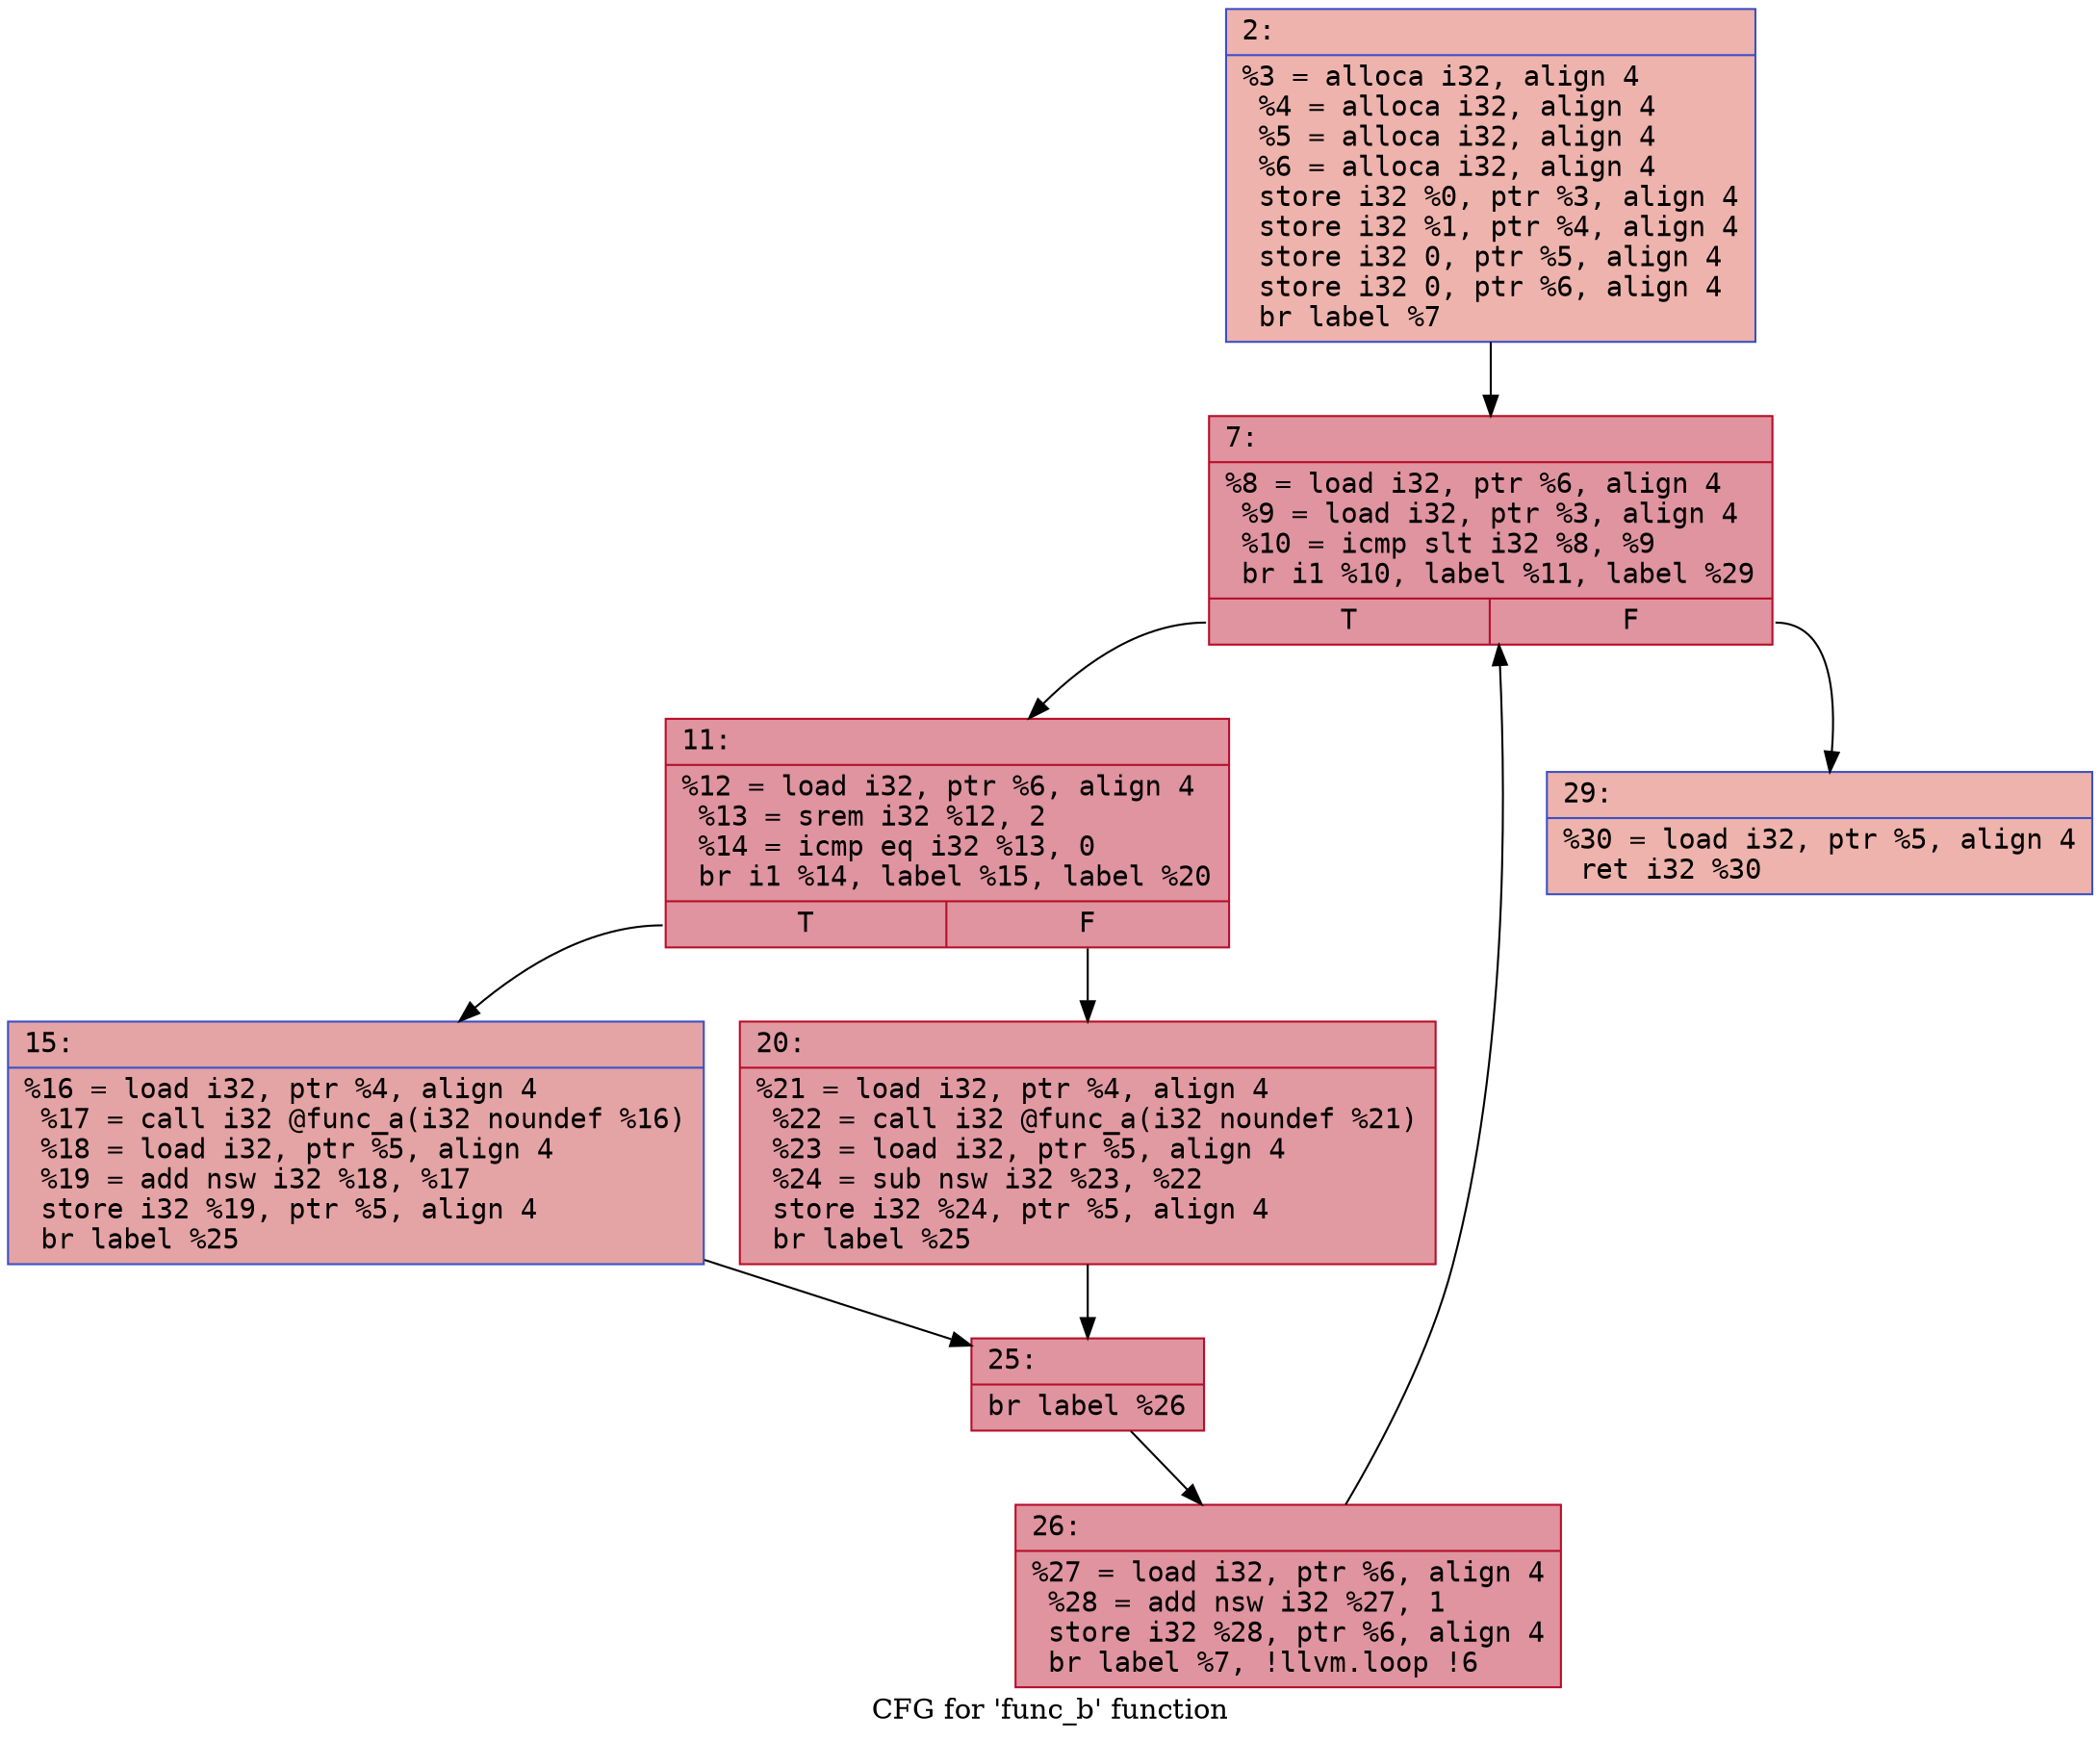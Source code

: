 digraph "CFG for 'func_b' function" {
	label="CFG for 'func_b' function";

	Node0x5b7884306da0 [shape=record,color="#3d50c3ff", style=filled, fillcolor="#d6524470" fontname="Courier",label="{2:\l|  %3 = alloca i32, align 4\l  %4 = alloca i32, align 4\l  %5 = alloca i32, align 4\l  %6 = alloca i32, align 4\l  store i32 %0, ptr %3, align 4\l  store i32 %1, ptr %4, align 4\l  store i32 0, ptr %5, align 4\l  store i32 0, ptr %6, align 4\l  br label %7\l}"];
	Node0x5b7884306da0 -> Node0x5b7884307280;
	Node0x5b7884307280 [shape=record,color="#b70d28ff", style=filled, fillcolor="#b70d2870" fontname="Courier",label="{7:\l|  %8 = load i32, ptr %6, align 4\l  %9 = load i32, ptr %3, align 4\l  %10 = icmp slt i32 %8, %9\l  br i1 %10, label %11, label %29\l|{<s0>T|<s1>F}}"];
	Node0x5b7884307280:s0 -> Node0x5b7884307450;
	Node0x5b7884307280:s1 -> Node0x5b78843074b0;
	Node0x5b7884307450 [shape=record,color="#b70d28ff", style=filled, fillcolor="#b70d2870" fontname="Courier",label="{11:\l|  %12 = load i32, ptr %6, align 4\l  %13 = srem i32 %12, 2\l  %14 = icmp eq i32 %13, 0\l  br i1 %14, label %15, label %20\l|{<s0>T|<s1>F}}"];
	Node0x5b7884307450:s0 -> Node0x5b7884307640;
	Node0x5b7884307450:s1 -> Node0x5b78843076a0;
	Node0x5b7884307640 [shape=record,color="#3d50c3ff", style=filled, fillcolor="#c32e3170" fontname="Courier",label="{15:\l|  %16 = load i32, ptr %4, align 4\l  %17 = call i32 @func_a(i32 noundef %16)\l  %18 = load i32, ptr %5, align 4\l  %19 = add nsw i32 %18, %17\l  store i32 %19, ptr %5, align 4\l  br label %25\l}"];
	Node0x5b7884307640 -> Node0x5b7884307a80;
	Node0x5b78843076a0 [shape=record,color="#b70d28ff", style=filled, fillcolor="#bb1b2c70" fontname="Courier",label="{20:\l|  %21 = load i32, ptr %4, align 4\l  %22 = call i32 @func_a(i32 noundef %21)\l  %23 = load i32, ptr %5, align 4\l  %24 = sub nsw i32 %23, %22\l  store i32 %24, ptr %5, align 4\l  br label %25\l}"];
	Node0x5b78843076a0 -> Node0x5b7884307a80;
	Node0x5b7884307a80 [shape=record,color="#b70d28ff", style=filled, fillcolor="#b70d2870" fontname="Courier",label="{25:\l|  br label %26\l}"];
	Node0x5b7884307a80 -> Node0x5b7884307ee0;
	Node0x5b7884307ee0 [shape=record,color="#b70d28ff", style=filled, fillcolor="#b70d2870" fontname="Courier",label="{26:\l|  %27 = load i32, ptr %6, align 4\l  %28 = add nsw i32 %27, 1\l  store i32 %28, ptr %6, align 4\l  br label %7, !llvm.loop !6\l}"];
	Node0x5b7884307ee0 -> Node0x5b7884307280;
	Node0x5b78843074b0 [shape=record,color="#3d50c3ff", style=filled, fillcolor="#d6524470" fontname="Courier",label="{29:\l|  %30 = load i32, ptr %5, align 4\l  ret i32 %30\l}"];
}

